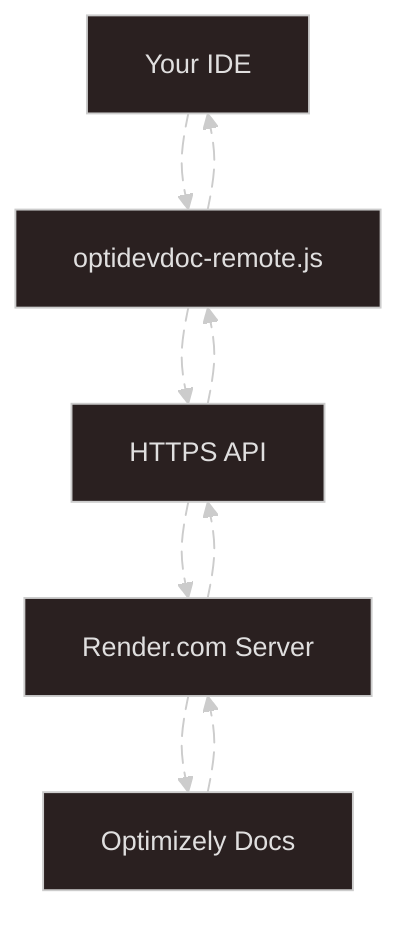 ---
config:
  theme: neo-dark
---
flowchart TB
    A["Your IDE"] L_A_B_0@--> B["optidevdoc-remote.js"]
    B L_B_C_0@--> C["HTTPS API"] & A
    C L_C_D_0@--> D["Render.com Server"] & B
    D L_D_E_0@--> E["Optimizely Docs"] & C
    E L_E_D_0@--> D
    L_A_B_0@{ animation: slow } 
    L_B_C_0@{ animation: slow } 
    L_B_A_0@{ animation: slow } 
    L_C_D_0@{ animation: slow } 
    L_C_B_0@{ animation: slow } 
    L_D_E_0@{ animation: slow } 
    L_D_C_0@{ animation: slow } 
    L_E_D_0@{ animation: slow }